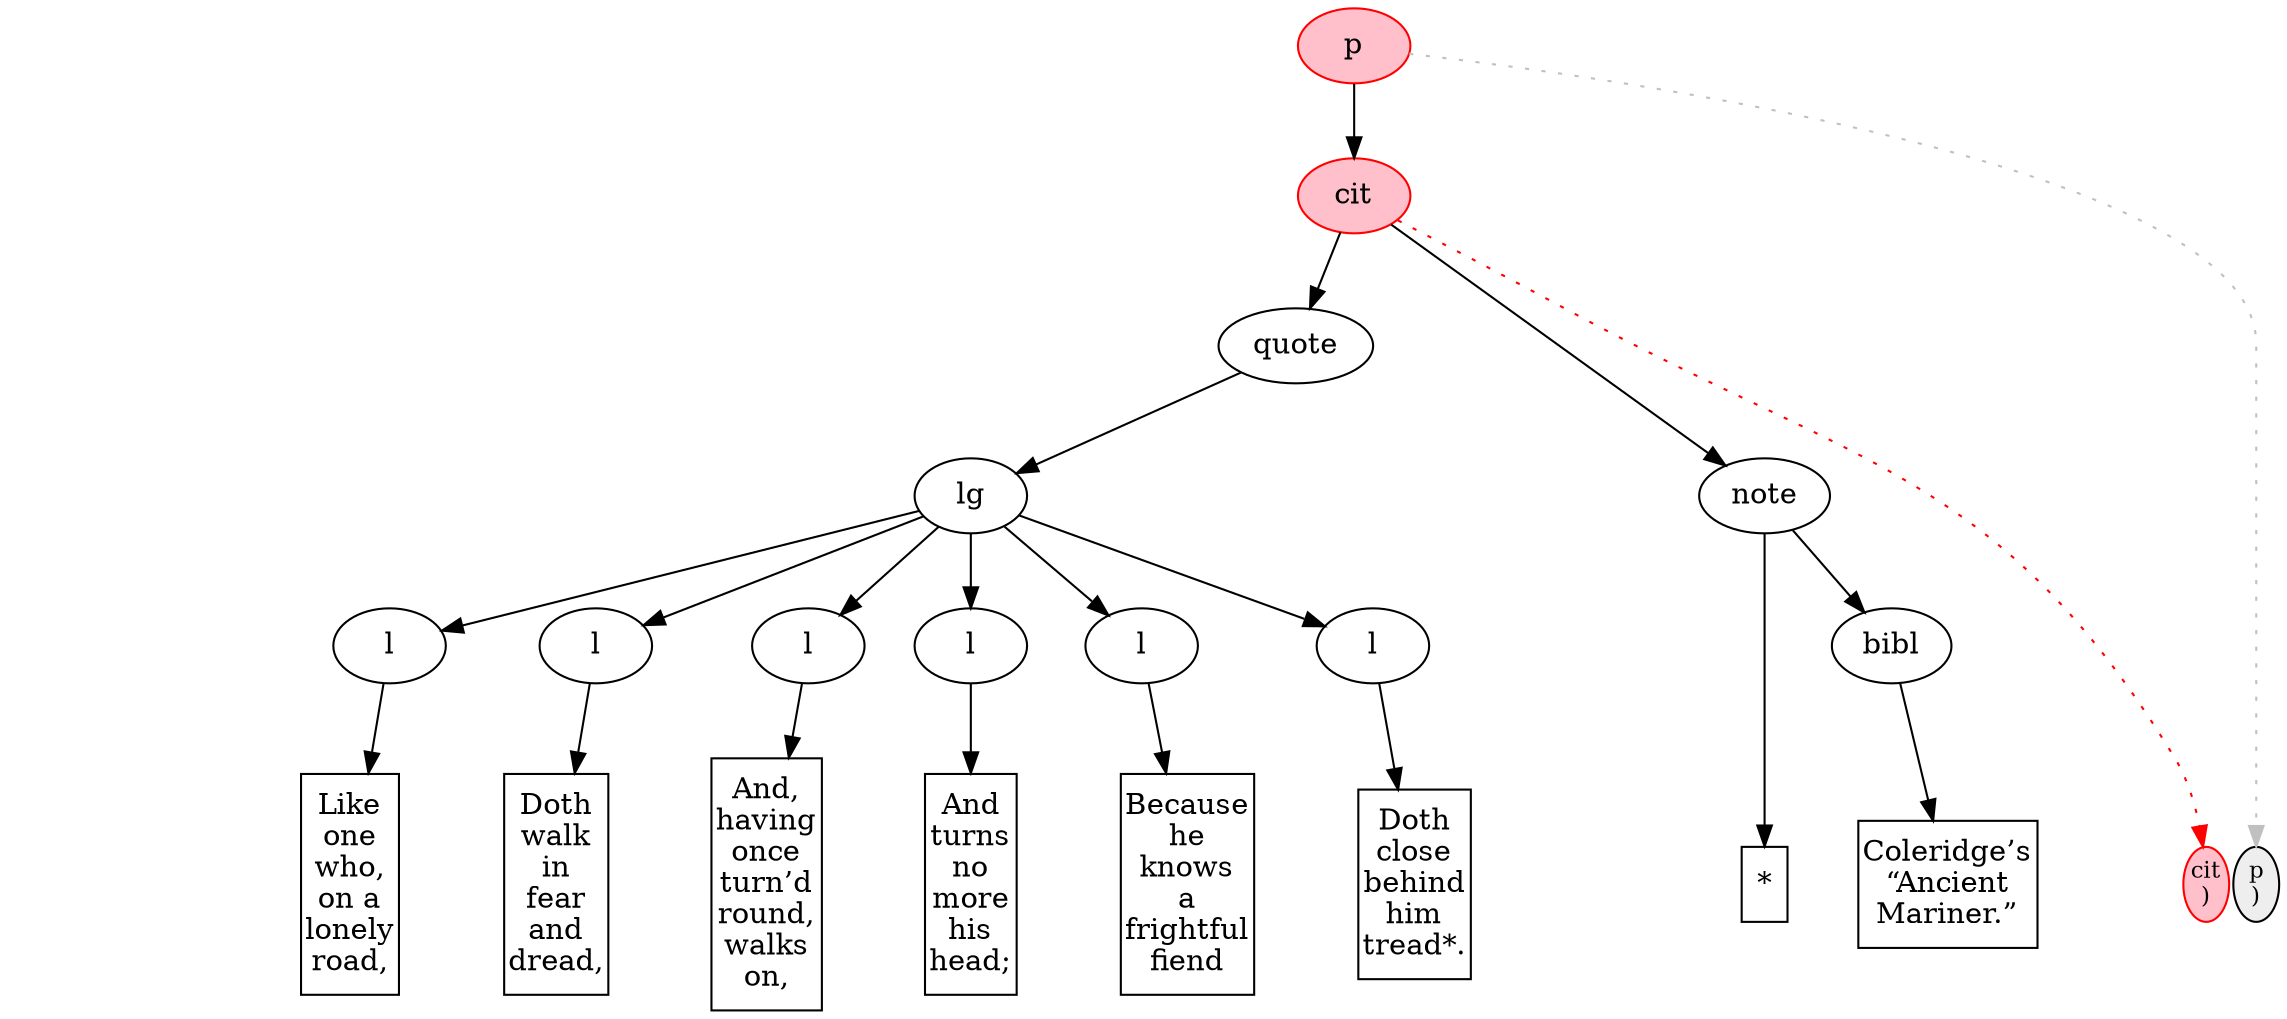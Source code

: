 digraph { 
  graph [nodesep=0.03] ;
  node [ordering=out]; 
  subgraph { 
    rank=same; 
// p_0 is inflight at post
start_p_0 [label="p\n(", shape=ellipse, margin=0, width=0.3, fontsize=11, color=transparent, style=invis, fillcolor="#EEEEEE"];
end_p_0 [label="p\n)", shape=ellipse, margin=0, width=0.3, fontsize=11, color=black, style=filled, fillcolor="#EEEEEE"];
// cit_0 is current at post
start_cit_0 [label="cit\n(", shape=ellipse, margin=0, width=0.3, fontsize=11, color=transparent, style=invis, fillcolor="#EEEEEE"];
end_cit_0 [label="cit\n)", shape=ellipse, margin=0, width=0.3, fontsize=11, color=red, style=filled, fillcolor=pink];
// quote_0 is past at post
start_quote_0 [label="quote\n(", shape=ellipse, margin=0, width=0.3, fontsize=11, color=transparent, style=invis, fillcolor="#EEEEEE"];
end_quote_0 [label="quote\n)", shape=ellipse, margin=0, width=0.3, fontsize=11, color=transparent, style=invis, fillcolor="#EEEEEE"];
// lg_0 is past at post
start_lg_0 [label="lg\n(", shape=ellipse, margin=0, width=0.3, fontsize=11, color=transparent, style=invis, fillcolor="#EEEEEE"];
end_lg_0 [label="lg\n)", shape=ellipse, margin=0, width=0.3, fontsize=11, color=transparent, style=invis, fillcolor="#EEEEEE"];
// l_0 is past at post
start_l_0 [label="l\n(", shape=ellipse, margin=0, width=0.3, fontsize=11, color=transparent, style=invis, fillcolor="#EEEEEE"];
end_l_0 [label="l\n)", shape=ellipse, margin=0, width=0.3, fontsize=11, color=transparent, style=invis, fillcolor="#EEEEEE"];
// pcd1 is past at post
pcd1 [shape=box, label="Like\none\nwho,\non a\nlonely\nroad,", color=black, margin="0.03, 0.11", width=0.3];
// l_1 is past at post
start_l_1 [label="l\n(", shape=ellipse, margin=0, width=0.3, fontsize=11, color=transparent, style=invis, fillcolor="#EEEEEE"];
end_l_1 [label="l\n)", shape=ellipse, margin=0, width=0.3, fontsize=11, color=transparent, style=invis, fillcolor="#EEEEEE"];
// pcd2 is past at post
pcd2 [shape=box, label="Doth\nwalk\nin\nfear\nand\ndread,", color=black, margin="0.03, 0.11", width=0.3];
// l_2 is past at post
start_l_2 [label="l\n(", shape=ellipse, margin=0, width=0.3, fontsize=11, color=transparent, style=invis, fillcolor="#EEEEEE"];
end_l_2 [label="l\n)", shape=ellipse, margin=0, width=0.3, fontsize=11, color=transparent, style=invis, fillcolor="#EEEEEE"];
// pcd3 is past at post
pcd3 [shape=box, label="And,\nhaving\nonce\nturn’d\nround,\nwalks\non,", color=black, margin="0.03, 0.11", width=0.3];
// l_3 is past at post
start_l_3 [label="l\n(", shape=ellipse, margin=0, width=0.3, fontsize=11, color=transparent, style=invis, fillcolor="#EEEEEE"];
end_l_3 [label="l\n)", shape=ellipse, margin=0, width=0.3, fontsize=11, color=transparent, style=invis, fillcolor="#EEEEEE"];
// pcd4 is past at post
pcd4 [shape=box, label="And\nturns\nno\nmore\nhis\nhead;", color=black, margin="0.03, 0.11", width=0.3];
// l_4 is past at post
start_l_4 [label="l\n(", shape=ellipse, margin=0, width=0.3, fontsize=11, color=transparent, style=invis, fillcolor="#EEEEEE"];
end_l_4 [label="l\n)", shape=ellipse, margin=0, width=0.3, fontsize=11, color=transparent, style=invis, fillcolor="#EEEEEE"];
// pcd5 is past at post
pcd5 [shape=box, label="Because\nhe\nknows\na\nfrightful\nfiend", color=black, margin="0.03, 0.11", width=0.3];
// l_5 is past at post
start_l_5 [label="l\n(", shape=ellipse, margin=0, width=0.3, fontsize=11, color=transparent, style=invis, fillcolor="#EEEEEE"];
end_l_5 [label="l\n)", shape=ellipse, margin=0, width=0.3, fontsize=11, color=transparent, style=invis, fillcolor="#EEEEEE"];
// pcd6 is past at post
pcd6 [shape=box, label="Doth\nclose\nbehind\nhim\ntread*.", color=black, margin="0.03, 0.11", width=0.3];
// note_8 is past at post
start_note_8 [label="note\n(", shape=ellipse, margin=0, width=0.3, fontsize=11, color=transparent, style=invis, fillcolor="#EEEEEE"];
end_note_8 [label="note\n)", shape=ellipse, margin=0, width=0.3, fontsize=11, color=transparent, style=invis, fillcolor="#EEEEEE"];
// pcd7 is past at post
pcd7 [shape=box, label="*", color=black, margin="0.03, 0.11", width=0.3];
// bibl_8 is past at post
start_bibl_8 [label="bibl\n(", shape=ellipse, margin=0, width=0.3, fontsize=11, color=transparent, style=invis, fillcolor="#EEEEEE"];
end_bibl_8 [label="bibl\n)", shape=ellipse, margin=0, width=0.3, fontsize=11, color=transparent, style=invis, fillcolor="#EEEEEE"];
// pcd8 is past at post
pcd8 [shape=box, label="Coleridge’s\n“Ancient\nMariner.”", color=black, margin="0.03, 0.11", width=0.3];
  } 

p_0 [label=p, color=red, shape=oval, style=filled, fillcolor=pink]; 
cit_0 [label=cit, color=red, shape=oval, style=filled, fillcolor=pink]; 
quote_0 [label=quote, color=black, shape=oval]; 
lg_0 [label=lg, color=black, shape=oval]; 
l_0 [label=l, color=black, shape=oval]; 
l_1 [label=l, color=black, shape=oval]; 
l_2 [label=l, color=black, shape=oval]; 
l_3 [label=l, color=black, shape=oval]; 
l_4 [label=l, color=black, shape=oval]; 
l_5 [label=l, color=black, shape=oval]; 
note_8 [label=note, color=black, shape=oval]; 
bibl_8 [label=bibl, color=black, shape=oval]; 

p_0 -> start_p_0 [color=red, style=invis, arrowhead=none];
p_0 -> cit_0 [color=black, style=solid];
p_0 -> end_p_0 [color=gray, style=dotted];
cit_0 -> start_cit_0 [color=red, style=invis, arrowhead=none];
cit_0 -> quote_0 [color=black, style=solid];
cit_0 -> note_8 [color=black, style=solid];
cit_0 -> end_cit_0 [color=red, style=dotted];
quote_0 -> start_quote_0 [color=black, style=invis, arrowhead=none];
quote_0 -> lg_0 [color=black, style=solid];
quote_0 -> end_quote_0 [color=black, style=invis, arrowhead=none];
lg_0 -> start_lg_0 [color=black, style=invis, arrowhead=none];
lg_0 -> l_0 [color=black, style=solid];
lg_0 -> l_1 [color=black, style=solid];
lg_0 -> l_2 [color=black, style=solid];
lg_0 -> l_3 [color=black, style=solid];
lg_0 -> l_4 [color=black, style=solid];
lg_0 -> l_5 [color=black, style=solid];
lg_0 -> end_lg_0 [color=black, style=invis, arrowhead=none];
l_0 -> start_l_0 [color=black, style=invis, arrowhead=none];
l_0 -> pcd1 [color=black, style=solid];
l_0 -> end_l_0 [color=black, style=invis, arrowhead=none];
l_1 -> start_l_1 [color=black, style=invis, arrowhead=none];
l_1 -> pcd2 [color=black, style=solid];
l_1 -> end_l_1 [color=black, style=invis, arrowhead=none];
l_2 -> start_l_2 [color=black, style=invis, arrowhead=none];
l_2 -> pcd3 [color=black, style=solid];
l_2 -> end_l_2 [color=black, style=invis, arrowhead=none];
l_3 -> start_l_3 [color=black, style=invis, arrowhead=none];
l_3 -> pcd4 [color=black, style=solid];
l_3 -> end_l_3 [color=black, style=invis, arrowhead=none];
l_4 -> start_l_4 [color=black, style=invis, arrowhead=none];
l_4 -> pcd5 [color=black, style=solid];
l_4 -> end_l_4 [color=black, style=invis, arrowhead=none];
l_5 -> start_l_5 [color=black, style=invis, arrowhead=none];
l_5 -> pcd6 [color=black, style=solid];
l_5 -> end_l_5 [color=black, style=invis, arrowhead=none];
note_8 -> start_note_8 [color=black, style=invis, arrowhead=none];
note_8 -> pcd7 [color=black, style=solid];
note_8 -> bibl_8 [color=black, style=solid];
note_8 -> end_note_8 [color=black, style=invis, arrowhead=none];
bibl_8 -> start_bibl_8 [color=black, style=invis, arrowhead=none];
bibl_8 -> pcd8 [color=black, style=solid];
bibl_8 -> end_bibl_8 [color=black, style=invis, arrowhead=none];
}
